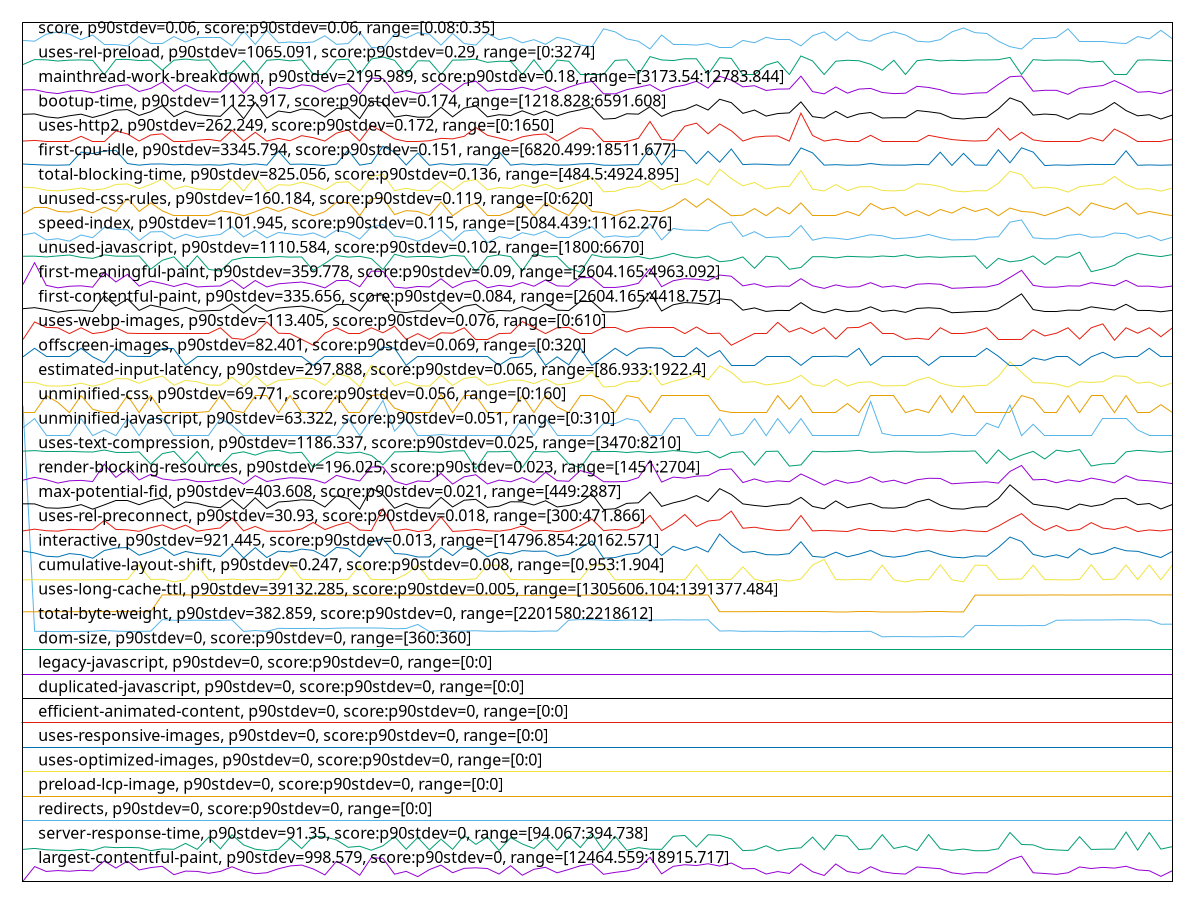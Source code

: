 reset

$largestContentfulPaintP90Stdev998579ScoreP90Stdev0Range1246455918915717 <<EOF
0 0.01472058450481728
1 0.6115857867748846
2 0.41173744641467014
3 0.4486919019575826
4 0.4207556434187971
5 0.4595528213666742
6 0.4361607551394733
7 0.83832518496052
8 0.5489713721753162
9 0.8359836942661301
10 0.4741778591654553
11 0.5701599437048839
12 0.6221458114646121
13 0.279314187993827
14 0.4262335293337238
15 0.41422867069634606
16 0.3345883258785656
17 0.41166400716582086
18 0.6028997318595022
19 0.4132536576020218
20 0.319436365434699
21 0.3591148143687599
22 0.5213050782186919
23 0.6372419390454236
24 0.6731004367267399
25 0.5143792653423955
26 0.2690989153718588
27 0.8282498117283676
28 0.5823299216901043
29 0.25687738715796593
30 0.9753235658301511
31 0.9472068021829654
32 0.2995092676547917
33 0.4154780896233006
34 0.19964576812843093
35 0.48816343620455305
36 0.6718324597174612
37 0.3608856836857579
38 0.5397666426514354
39 0.560780736483955
40 0.530880810772933
41 0.3047764320965096
42 0.6459770063320671
43 0.25592656301709527
44 0.4985437488663198
45 0.5810532207959738
46 0.3553248415566901
47 0.49253925753848415
48 0.6450268166555504
49 0.7213727846289224
50 0.2948098695008792
51 0.3735618056085066
52 0.4321123174116388
53 0.548606000016088
54 0.992023698603147
55 0.31415825648289397
56 0.6202279843418719
57 0.6874983362871805
58 0.6549055059383022
59 0.7265593720978214
60 0.6324419782915753
61 0.7568820889920098
62 0.5209523953465203
63 0.5299125388623573
64 0.3059183886236916
65 0.4075648122897557
66 0.32918609983772473
67 0.7259743959644434
68 0.400642647583489
69 0.2472068021829652
70 0.718672266418833
71 0.4085977995643266
72 0.3356886456825894
73 0.6056851889848378
74 0.4002697411600704
75 0.33202929321917374
76 0.3042077141121755
77 0.5949153152103874
78 0.5596311663845377
79 0.5238530077519075
80 0.3551202268028786
81 0.29948563385764615
82 0.36090693824157993
83 0.35645458464507884
84 0.6060840291386822
85 0.8890350655985166
86 1.0379781103000418
87 0.35790132198578695
88 0.32729444436954225
89 0.292297866511646
90 0.35661676959529
91 0.5958003929826887
92 0.5317434443687494
93 0.5784313761656432
94 0.5489382214128771
95 0.6238211938964979
96 0.47499552510025955
97 0.44138033475472227
98 0.2101923897587037
99 0.44452791240947764
EOF

$serverResponseTimeP90Stdev9135ScoreP90Stdev0Range94067394738 <<EOF
0 1.3150958541152846
1 1.3554684816746252
2 1.299601466616338
3 1.2807157578800394
4 1.2649827978583446
5 1.3207446357829467
6 1.266781070314762
7 1.4168098382764145
8 1.3878579082576878
9 1.397516247485094
10 1.3820269905780345
11 1.2664860612812556
12 1.335446346835341
13 1.3192875476870194
14 1.5621877246924396
15 1.3168915612757583
16 1.816010931825428
17 1.338183517607092
18 1.9154238455252077
19 1.497252388473759
20 1.3241487835000165
21 1.2667759397228748
22 1.3229559208862733
23 1.7658850490887703
24 1.349170680133249
25 1.8512042268747733
26 1.8300020559014634
27 1.702588936978008
28 1.4000892393164588
29 1.44323495179076
30 1.282744906971375
31 1.462761984512942
32 1.8394064308304598
33 1.3236203325356486
34 1.8064141597006667
35 1.2950121521733555
36 1.7354401168309068
37 1.3177535007127859
38 1.8871183700842518
39 1.5205811897842587
40 1.825158777160071
41 1.273168657214162
42 1.7960144499455795
43 1.5379533739138722
44 1.3534470284711204
45 1.7916098368105309
46 1.282883432952326
47 1.8549880383914863
48 1.3898408820220398
49 1.9644697386696377
50 1.2701493038886222
51 1.848926244076915
52 1.2787225229319135
53 1.386721482154702
54 1.323204754592796
55 1.3173866633928606
56 1.8512888816409099
57 1.8861307311459912
58 1.4162685608323287
59 1.9146722138137524
60 1.890889355121247
61 1.7438055469027718
62 1.2644697386696375
63 1.2872213483928423
64 1.4635315732960024
65 1.2539751129646395
66 1.3430652757876376
67 1.3803364605512456
68 1.8195459096356181
69 1.301651138075222
70 1.900239858835429
71 1.8505295540416238
72 1.3069613006783376
73 1.3420699409615464
74 1.9173272951153102
75 1.3535829891561277
76 1.4516311654139473
77 1.2679354534893523
78 1.9231992575300598
79 1.339994616543227
80 1.275905827985913
81 1.3293050283465204
82 1.259659808775511
83 1.2611605069024785
84 1.3385683119986223
85 2.007520535194028
86 1.517556705866832
87 1.5008335416109326
88 1.3275580618089735
89 1.2925853822107722
90 1.2699722984685184
91 1.835181388411459
92 1.31324884103594
93 1.323392021196674
94 1.326129191968425
95 2.0252852096030023
96 1.2863465824760971
97 2.0068176441055
98 1.3264908986964632
99 1.4298338457817374
EOF

$redirectsP90Stdev0ScoreP90Stdev0Range00 <<EOF
0 2.5
1 2.5
2 2.5
3 2.5
4 2.5
5 2.5
6 2.5
7 2.5
8 2.5
9 2.5
10 2.5
11 2.5
12 2.5
13 2.5
14 2.5
15 2.5
16 2.5
17 2.5
18 2.5
19 2.5
20 2.5
21 2.5
22 2.5
23 2.5
24 2.5
25 2.5
26 2.5
27 2.5
28 2.5
29 2.5
30 2.5
31 2.5
32 2.5
33 2.5
34 2.5
35 2.5
36 2.5
37 2.5
38 2.5
39 2.5
40 2.5
41 2.5
42 2.5
43 2.5
44 2.5
45 2.5
46 2.5
47 2.5
48 2.5
49 2.5
50 2.5
51 2.5
52 2.5
53 2.5
54 2.5
55 2.5
56 2.5
57 2.5
58 2.5
59 2.5
60 2.5
61 2.5
62 2.5
63 2.5
64 2.5
65 2.5
66 2.5
67 2.5
68 2.5
69 2.5
70 2.5
71 2.5
72 2.5
73 2.5
74 2.5
75 2.5
76 2.5
77 2.5
78 2.5
79 2.5
80 2.5
81 2.5
82 2.5
83 2.5
84 2.5
85 2.5
86 2.5
87 2.5
88 2.5
89 2.5
90 2.5
91 2.5
92 2.5
93 2.5
94 2.5
95 2.5
96 2.5
97 2.5
98 2.5
99 2.5
EOF

$preloadLcpImageP90Stdev0ScoreP90Stdev0Range00 <<EOF
0 3.5
1 3.5
2 3.5
3 3.5
4 3.5
5 3.5
6 3.5
7 3.5
8 3.5
9 3.5
10 3.5
11 3.5
12 3.5
13 3.5
14 3.5
15 3.5
16 3.5
17 3.5
18 3.5
19 3.5
20 3.5
21 3.5
22 3.5
23 3.5
24 3.5
25 3.5
26 3.5
27 3.5
28 3.5
29 3.5
30 3.5
31 3.5
32 3.5
33 3.5
34 3.5
35 3.5
36 3.5
37 3.5
38 3.5
39 3.5
40 3.5
41 3.5
42 3.5
43 3.5
44 3.5
45 3.5
46 3.5
47 3.5
48 3.5
49 3.5
50 3.5
51 3.5
52 3.5
53 3.5
54 3.5
55 3.5
56 3.5
57 3.5
58 3.5
59 3.5
60 3.5
61 3.5
62 3.5
63 3.5
64 3.5
65 3.5
66 3.5
67 3.5
68 3.5
69 3.5
70 3.5
71 3.5
72 3.5
73 3.5
74 3.5
75 3.5
76 3.5
77 3.5
78 3.5
79 3.5
80 3.5
81 3.5
82 3.5
83 3.5
84 3.5
85 3.5
86 3.5
87 3.5
88 3.5
89 3.5
90 3.5
91 3.5
92 3.5
93 3.5
94 3.5
95 3.5
96 3.5
97 3.5
98 3.5
99 3.5
EOF

$usesOptimizedImagesP90Stdev0ScoreP90Stdev0Range00 <<EOF
0 4.5
1 4.5
2 4.5
3 4.5
4 4.5
5 4.5
6 4.5
7 4.5
8 4.5
9 4.5
10 4.5
11 4.5
12 4.5
13 4.5
14 4.5
15 4.5
16 4.5
17 4.5
18 4.5
19 4.5
20 4.5
21 4.5
22 4.5
23 4.5
24 4.5
25 4.5
26 4.5
27 4.5
28 4.5
29 4.5
30 4.5
31 4.5
32 4.5
33 4.5
34 4.5
35 4.5
36 4.5
37 4.5
38 4.5
39 4.5
40 4.5
41 4.5
42 4.5
43 4.5
44 4.5
45 4.5
46 4.5
47 4.5
48 4.5
49 4.5
50 4.5
51 4.5
52 4.5
53 4.5
54 4.5
55 4.5
56 4.5
57 4.5
58 4.5
59 4.5
60 4.5
61 4.5
62 4.5
63 4.5
64 4.5
65 4.5
66 4.5
67 4.5
68 4.5
69 4.5
70 4.5
71 4.5
72 4.5
73 4.5
74 4.5
75 4.5
76 4.5
77 4.5
78 4.5
79 4.5
80 4.5
81 4.5
82 4.5
83 4.5
84 4.5
85 4.5
86 4.5
87 4.5
88 4.5
89 4.5
90 4.5
91 4.5
92 4.5
93 4.5
94 4.5
95 4.5
96 4.5
97 4.5
98 4.5
99 4.5
EOF

$usesResponsiveImagesP90Stdev0ScoreP90Stdev0Range00 <<EOF
0 5.5
1 5.5
2 5.5
3 5.5
4 5.5
5 5.5
6 5.5
7 5.5
8 5.5
9 5.5
10 5.5
11 5.5
12 5.5
13 5.5
14 5.5
15 5.5
16 5.5
17 5.5
18 5.5
19 5.5
20 5.5
21 5.5
22 5.5
23 5.5
24 5.5
25 5.5
26 5.5
27 5.5
28 5.5
29 5.5
30 5.5
31 5.5
32 5.5
33 5.5
34 5.5
35 5.5
36 5.5
37 5.5
38 5.5
39 5.5
40 5.5
41 5.5
42 5.5
43 5.5
44 5.5
45 5.5
46 5.5
47 5.5
48 5.5
49 5.5
50 5.5
51 5.5
52 5.5
53 5.5
54 5.5
55 5.5
56 5.5
57 5.5
58 5.5
59 5.5
60 5.5
61 5.5
62 5.5
63 5.5
64 5.5
65 5.5
66 5.5
67 5.5
68 5.5
69 5.5
70 5.5
71 5.5
72 5.5
73 5.5
74 5.5
75 5.5
76 5.5
77 5.5
78 5.5
79 5.5
80 5.5
81 5.5
82 5.5
83 5.5
84 5.5
85 5.5
86 5.5
87 5.5
88 5.5
89 5.5
90 5.5
91 5.5
92 5.5
93 5.5
94 5.5
95 5.5
96 5.5
97 5.5
98 5.5
99 5.5
EOF

$efficientAnimatedContentP90Stdev0ScoreP90Stdev0Range00 <<EOF
0 6.5
1 6.5
2 6.5
3 6.5
4 6.5
5 6.5
6 6.5
7 6.5
8 6.5
9 6.5
10 6.5
11 6.5
12 6.5
13 6.5
14 6.5
15 6.5
16 6.5
17 6.5
18 6.5
19 6.5
20 6.5
21 6.5
22 6.5
23 6.5
24 6.5
25 6.5
26 6.5
27 6.5
28 6.5
29 6.5
30 6.5
31 6.5
32 6.5
33 6.5
34 6.5
35 6.5
36 6.5
37 6.5
38 6.5
39 6.5
40 6.5
41 6.5
42 6.5
43 6.5
44 6.5
45 6.5
46 6.5
47 6.5
48 6.5
49 6.5
50 6.5
51 6.5
52 6.5
53 6.5
54 6.5
55 6.5
56 6.5
57 6.5
58 6.5
59 6.5
60 6.5
61 6.5
62 6.5
63 6.5
64 6.5
65 6.5
66 6.5
67 6.5
68 6.5
69 6.5
70 6.5
71 6.5
72 6.5
73 6.5
74 6.5
75 6.5
76 6.5
77 6.5
78 6.5
79 6.5
80 6.5
81 6.5
82 6.5
83 6.5
84 6.5
85 6.5
86 6.5
87 6.5
88 6.5
89 6.5
90 6.5
91 6.5
92 6.5
93 6.5
94 6.5
95 6.5
96 6.5
97 6.5
98 6.5
99 6.5
EOF

$duplicatedJavascriptP90Stdev0ScoreP90Stdev0Range00 <<EOF
0 7.5
1 7.5
2 7.5
3 7.5
4 7.5
5 7.5
6 7.5
7 7.5
8 7.5
9 7.5
10 7.5
11 7.5
12 7.5
13 7.5
14 7.5
15 7.5
16 7.5
17 7.5
18 7.5
19 7.5
20 7.5
21 7.5
22 7.5
23 7.5
24 7.5
25 7.5
26 7.5
27 7.5
28 7.5
29 7.5
30 7.5
31 7.5
32 7.5
33 7.5
34 7.5
35 7.5
36 7.5
37 7.5
38 7.5
39 7.5
40 7.5
41 7.5
42 7.5
43 7.5
44 7.5
45 7.5
46 7.5
47 7.5
48 7.5
49 7.5
50 7.5
51 7.5
52 7.5
53 7.5
54 7.5
55 7.5
56 7.5
57 7.5
58 7.5
59 7.5
60 7.5
61 7.5
62 7.5
63 7.5
64 7.5
65 7.5
66 7.5
67 7.5
68 7.5
69 7.5
70 7.5
71 7.5
72 7.5
73 7.5
74 7.5
75 7.5
76 7.5
77 7.5
78 7.5
79 7.5
80 7.5
81 7.5
82 7.5
83 7.5
84 7.5
85 7.5
86 7.5
87 7.5
88 7.5
89 7.5
90 7.5
91 7.5
92 7.5
93 7.5
94 7.5
95 7.5
96 7.5
97 7.5
98 7.5
99 7.5
EOF

$legacyJavascriptP90Stdev0ScoreP90Stdev0Range00 <<EOF
0 8.5
1 8.5
2 8.5
3 8.5
4 8.5
5 8.5
6 8.5
7 8.5
8 8.5
9 8.5
10 8.5
11 8.5
12 8.5
13 8.5
14 8.5
15 8.5
16 8.5
17 8.5
18 8.5
19 8.5
20 8.5
21 8.5
22 8.5
23 8.5
24 8.5
25 8.5
26 8.5
27 8.5
28 8.5
29 8.5
30 8.5
31 8.5
32 8.5
33 8.5
34 8.5
35 8.5
36 8.5
37 8.5
38 8.5
39 8.5
40 8.5
41 8.5
42 8.5
43 8.5
44 8.5
45 8.5
46 8.5
47 8.5
48 8.5
49 8.5
50 8.5
51 8.5
52 8.5
53 8.5
54 8.5
55 8.5
56 8.5
57 8.5
58 8.5
59 8.5
60 8.5
61 8.5
62 8.5
63 8.5
64 8.5
65 8.5
66 8.5
67 8.5
68 8.5
69 8.5
70 8.5
71 8.5
72 8.5
73 8.5
74 8.5
75 8.5
76 8.5
77 8.5
78 8.5
79 8.5
80 8.5
81 8.5
82 8.5
83 8.5
84 8.5
85 8.5
86 8.5
87 8.5
88 8.5
89 8.5
90 8.5
91 8.5
92 8.5
93 8.5
94 8.5
95 8.5
96 8.5
97 8.5
98 8.5
99 8.5
EOF

$domSizeP90Stdev0ScoreP90Stdev0Range360360 <<EOF
0 9.5
1 9.5
2 9.5
3 9.5
4 9.5
5 9.5
6 9.5
7 9.5
8 9.5
9 9.5
10 9.5
11 9.5
12 9.5
13 9.5
14 9.5
15 9.5
16 9.5
17 9.5
18 9.5
19 9.5
20 9.5
21 9.5
22 9.5
23 9.5
24 9.5
25 9.5
26 9.5
27 9.5
28 9.5
29 9.5
30 9.5
31 9.5
32 9.5
33 9.5
34 9.5
35 9.5
36 9.5
37 9.5
38 9.5
39 9.5
40 9.5
41 9.5
42 9.5
43 9.5
44 9.5
45 9.5
46 9.5
47 9.5
48 9.5
49 9.5
50 9.5
51 9.5
52 9.5
53 9.5
54 9.5
55 9.5
56 9.5
57 9.5
58 9.5
59 9.5
60 9.5
61 9.5
62 9.5
63 9.5
64 9.5
65 9.5
66 9.5
67 9.5
68 9.5
69 9.5
70 9.5
71 9.5
72 9.5
73 9.5
74 9.5
75 9.5
76 9.5
77 9.5
78 9.5
79 9.5
80 9.5
81 9.5
82 9.5
83 9.5
84 9.5
85 9.5
86 9.5
87 9.5
88 9.5
89 9.5
90 9.5
91 9.5
92 9.5
93 9.5
94 9.5
95 9.5
96 9.5
97 9.5
98 9.5
99 9.5
EOF

$totalByteWeightP90Stdev382859ScoreP90Stdev0Range22015802218612 <<EOF
0 19.49052978554414
1 10.252086576648026
2 10.24485861795074
3 10.237630659253227
4 10.240410643367795
5 10.245414614773608
6 10.250418586179421
7 10.28433439237483
8 10.257646544876934
9 10.244302621127872
10 10.248194598887949
11 10.253198570293762
12 10.73246783161244
13 10.703555996822843
14 10.70133200953137
15 10.70744797458292
16 10.700220015885634
17 10.701888006354238
18 10.714675933280432
19 10.24485861795074
20 10.280442414614754
21 10.250418586179421
22 10.372181890389129
23 10.364953931691844
24 10.365509928514712
25 10.372181890389129
26 10.356613979348595
27 10.378853852263774
28 10.387749801429663
29 10.385525814138191
30 10.387749801429663
31 10.37996584590951
32 10.352722001588518
33 10.367177918983316
34 10.531752978554323
35 10.2420786338364
36 10.279330420969018
37 10.246526608419344
38 10.266542494042824
39 10.271546465448637
40 10.254310563939498
41 10.250418586179421
42 10.257646544876934
43 10.258202541699802
44 10.246526608419344
45 10.260982525814143
46 10.259314535345538
47 10.706335980937183
48 10.729687847497871
49 10.72412787926919
50 10.70744797458292
51 10.69354805401099
52 10.713007942811828
53 10.70744797458292
54 10.713563939634696
55 10.711895949165864
56 10.720791898331981
57 10.7152319301033
58 10.716343923749037
59 10.72134789515485
60 10.263206513105615
61 10.269878474980032
62 10.24763860206508
63 10.25597855440833
64 10.248194598887949
65 10.2420786338364
66 10.25375456711663
67 10.250418586179421
68 10.24485861795074
69 10.235406671961755
70 10.246526608419344
71 10.240966640190663
72 10.242634630659268
73 10.25097458300229
74 10.02523987291488
75 10.03357982525813
76 10.033023828435262
77 10.02746386020658
78 10.025795869737749
79 10.031911834789526
80 10.038583796663943
81 10.020791898331936
82 10.488941223193024
83 10.491165210484496
84 10.483381254964115
85 10.485049245432947
86 10.479489277204038
87 10.491165210484496
88 10.483381254964115
89 10.701888006354238
90 10.711339952342996
91 10.709115965051524
92 10.715787926926168
93 10.7152319301033
94 10.719679904686245
95 10.727463860206399
96 10.710783955520128
97 10.71022795869726
98 10.539536934074704
99 10.543984908657649
EOF

$usesLongCacheTtlP90Stdev39132285ScoreP90Stdev0005Range13056061041391377484 <<EOF
0 11.049965181025703
1 11.050268272492481
2 11.051730068650507
3 11.051947106120053
4 11.05220996361121
5 11.052793004783972
6 11.054195871886389
7 11.055106638059598
8 11.056745101699425
9 11.05529957282916
10 11.055646387037848
11 11.05605979410847
12 11.741902802277613
13 11.742599216238224
14 11.743351312025773
15 11.726419627132154
16 11.726636095058469
17 11.726801267708531
18 11.72702884309494
19 11.72141814260815
20 11.721905439778212
21 11.721954423422304
22 11.724501697949789
23 11.724506396349467
24 11.724716954404355
25 11.72502083323179
26 11.726004381869346
27 11.726617239490635
28 11.727406251072496
29 11.728523830162256
30 11.728736765903683
31 11.728606647692374
32 11.730421195868976
33 11.731883206073437
34 11.734779661297148
35 11.73127856389022
36 11.732100642948526
37 11.733158933125065
38 11.733707897697084
39 11.73437301505497
40 11.734655073319024
41 11.735912300436118
42 11.72148688187868
43 11.721758937489888
44 11.721965864127847
45 11.722528725610696
46 11.722822740195422
47 11.729374701531935
48 11.72973099415132
49 11.730300992661277
50 11.730527035655175
51 11.73186102734446
52 11.732306645559762
53 11.732411721133126
54 11.73270497434557
55 11.734105699490355
56 11.7346791093456
57 11.735353200015544
58 11.736676386677843
59 11.736936385614785
60 11.052249425177441
61 11.053767916516408
62 11.0540280619718
63 11.056187268975137
64 11.056846314874102
65 11.056925386848754
66 11.05751899856717
67 11.058215639367454
68 11.041902802277614
69 11.041988148803998
70 11.042136268967479
71 11.042360058073385
72 11.041657110073844
73 11.041722361690438
74 11.041518984404746
75 11.041966919165066
76 11.043410174942878
77 11.043742032469181
78 11.044312936911847
79 11.044447628409408
80 11.045331764143153
81 11.045519138487483
82 11.731894655807267
83 11.733481749151034
84 11.733655515475547
85 11.733838605662084
86 11.734138120440335
87 11.735147994639563
88 11.736621828781665
89 11.73926141060198
90 11.73663524844946
91 11.737400197272907
92 11.737562125290719
93 11.737832159208354
94 11.74064975313253
95 11.741130403455553
96 11.741741850881024
97 11.74255846585004
98 11.740914974321472
99 11.741351958144586
EOF

$cumulativeLayoutShiftP90Stdev0247ScoreP90Stdev0008Range09531904 <<EOF
0 12.356881767368442
1 12.365144729149597
2 12.359498538596933
3 12.355431172336049
4 12.359498538596933
5 12.359590527550207
6 12.359498538596933
7 12.366645372658972
8 12.366797704793132
9 12.372217976962956
10 12.963348200651867
11 12.365371679459797
12 12.387095224579063
13 12.275720346321702
14 12.362482282850557
15 12.95964505560982
16 12.356728452446319
17 12.358202634389809
18 12.385872439796337
19 12.355431172336049
20 12.377852890023751
21 12.359498538596933
22 12.382266983877745
23 12.979693930041282
24 12.383068938855004
25 12.363995579754947
26 12.359058028462519
27 12.366921339518793
28 12.382775650357347
29 12.955577689348935
30 12.377396286736454
31 12.367315240934094
32 12.364599576666894
33 12.594171273513613
34 12.954209648505376
35 12.3602924347129
36 12.388597710815867
37 12.361920103566407
38 12.373168529480118
39 12.399097792835665
40 12.959737044563093
41 12.95566967830221
42 12.379455424075122
43 12.365192984038547
44 12.359590527550207
45 12.369708329622359
46 12.367395436431819
47 12.380781008478706
48 12.375895176402796
49 12.970671936547124
50 12.958277014766262
51 12.359590527550207
52 12.365974521595888
53 12.376332517046032
54 12.381000366751898
55 12.361828114613132
56 12.367175095370666
57 12.363850323694114
58 12.976209160484466
59 12.362416239499488
60 12.369856927162262
61 12.381064051411858
62 12.88804006815115
63 12.382277794545331
64 12.276456257947892
65 12.368967872601843
66 12.30649890661066
67 12.391583813760601
68 12.965270533906178
69 13.193126090098538
70 12.370523060843128
71 12.359498538596933
72 12.382661450396125
73 12.356881767368442
74 12.960760716504653
75 12.358157819258727
76 12.27414238196939
77 12.36932484575946
78 12.36331961819446
79 12.97528553635747
80 12.361001024833739
81 12.27647195798559
82 12.959724268319583
83 12.954266257092007
84 12.37390306520316
85 12.386352236879544
86 12.394927626953923
87 12.961370634714074
88 12.364347024730275
89 12.364640485215826
90 12.35411974007912
91 12.37866526255341
92 12.981080840413718
93 12.36760673584372
94 12.389224139863055
95 12.96931470637115
96 12.367577055647258
97 12.966657444278614
98 12.359247534551354
99 12.976471957985591
EOF

$interactiveP90Stdev921445ScoreP90Stdev0013Range1479685420162571 <<EOF
0 13.539761102199304
1 13.460652566422237
2 13.32447097631898
3 13.298191964688376
4 13.434710874073323
5 13.38607681049122
6 13.242893233818664
7 13.560414767091489
8 13.662327158632769
9 13.682841514081954
10 13.36791814351976
11 13.514711655864868
12 13.69045777487071
13 13.35588539437752
14 13.520997497606754
15 13.430842749101302
16 13.397998444868707
17 13.316662344627183
18 13.755776154856001
19 13.257337875911984
20 13.677707124511265
21 13.27364050108084
22 13.534274880020748
23 13.500519286810661
24 13.617296837138163
25 13.563826877808491
26 13.320799474562127
27 13.689179585309766
28 13.635581501966827
29 13.29602772269801
30 13.899945158643597
31 14.036908989295398
32 13.440675481366355
33 13.405126891503048
34 13.294400104009968
35 13.294735019810886
36 13.679838919511258
37 13.350808041254295
38 13.741251643247915
39 13.643819339858917
40 13.30416868182682
41 13.482393344154278
42 13.418034137878712
43 13.556170589820784
44 13.527477189316766
45 13.534603047587202
46 13.325739921723121
47 13.40333149136906
48 13.660334857958908
49 13.957337875911985
50 13.246902517065044
51 13.272384589937788
52 13.396354094256855
53 13.456331108000672
54 13.817817111488889
55 13.357663600379855
56 13.732563892244297
57 13.560861074981863
58 13.717123562021886
59 13.498548340139013
60 14.234923912269783
61 13.790156375741166
62 13.482210124966473
63 13.521384920218305
64 13.391654180055836
65 13.380013752928251
66 13.432874984532544
67 13.918099111095088
68 13.32052547775453
69 13.280410551755987
70 13.49133004030056
71 13.300777555345757
72 13.410310922195762
73 13.560498611593678
74 13.342993400860578
75 13.287333223459926
76 13.350277149329184
77 13.488791225076596
78 13.556269224973855
79 13.395525355599602
80 13.290886492451287
81 13.260625190512165
82 13.33830689068692
83 13.328556986066811
84 13.681217777939771
85 14.110538790660918
86 13.931901006966001
87 13.39955284983488
88 13.288920630065881
89 13.38365234548689
90 13.256019751593659
91 13.636070795186331
92 13.39867779795205
93 13.479621206412645
94 13.684104358342609
95 13.549919598550039
96 13.526038521193747
97 13.395806747732639
98 13.273107298116528
99 13.526681452299293
EOF

$usesRelPreconnectP90Stdev3093ScoreP90Stdev0018Range300471866 <<EOF
0 14.363980180424184
1 14.434614939472594
2 14.370974589282307
3 14.353367973880825
4 14.425822594795141
5 14.413094524757083
6 14.414278531272252
7 14.788556146344842
8 14.423564211997691
9 14.406461895667485
10 14.34679015990767
11 14.492806667088448
12 14.609716347438013
13 14.420242415941248
14 14.600348443954267
15 14.351756409457401
16 14.423673842230576
17 14.485099661716568
18 14.897133928995075
19 14.36416655182009
20 14.547720450741014
21 14.350495661779213
22 14.347195791769346
23 14.354760277838476
24 14.444130843696241
25 14.710422679367035
26 14.41545157476413
27 14.592701735294115
28 14.724559497794433
29 14.399653858205268
30 14.374932240689489
31 15.276904018735252
32 14.374504682781234
33 14.437147397852259
34 14.33579424754921
35 14.397899774479093
36 14.935285250039382
37 14.342087022916862
38 14.367641830202574
39 14.425164813397826
40 14.369713841604119
41 14.3538722729521
42 14.418630851517824
43 14.566741296146725
44 14.356360879238611
45 14.383636881180632
46 14.337098847320553
47 14.366753825316199
48 14.577496021992836
49 14.848589661873183
50 14.373846901383917
51 14.419244780821984
52 14.392648486323857
53 14.540704115836315
54 15.00008768069826
55 14.374164829059287
56 14.656786087701498
57 15.036967291041089
58 14.544376728637994
59 14.767649660933495
60 14.8165666708472
61 15.173248633541597
62 14.470694249115356
63 14.514875232968388
64 14.430657288065412
65 14.377585292325328
66 14.406768860319564
67 14.993202902073023
68 14.361206535532169
69 14.386498230258955
70 14.360044455063578
71 14.338425373138472
72 14.461211233970722
73 14.391804333530635
74 14.391881074693655
75 14.335520171966994
76 14.43207151806964
77 14.35691999342633
78 14.430854622484606
79 14.36674286229291
80 14.33696729104109
81 14.405354630315337
82 14.354519091326127
83 14.334818538476524
84 14.560985708920214
85 14.832770019267741
86 15.068672354391701
87 14.653294365010172
88 14.384557775136875
89 14.587428521092303
90 14.366896344608495
91 14.420406861290576
92 14.701674186782737
93 14.47876303425576
94 14.422972208740106
95 14.53902677327316
96 14.337592183368539
97 14.402920839145269
98 14.362653654606264
99 14.42467147734984
EOF

$maxPotentialFidP90Stdev403608ScoreP90Stdev0021Range4492887 <<EOF
0 15.47184509569378
1 15.470589114832535
2 15.308567583732057
3 15.291821172248804
4 15.333268540669856
5 15.440026913875597
6 15.254141746411484
7 15.428723086124402
8 15.60916566985646
9 15.607491028708134
10 15.436677631578947
11 15.604560406698564
12 15.71257476076555
13 15.31233552631579
14 15.548459928229665
15 15.491940789473684
16 15.362993421052632
17 15.31275418660287
18 15.657311602870813
19 15.257491028708134
20 15.720947966507177
21 15.28177332535885
22 15.54678528708134
23 15.581534090909091
24 15.63721590909091
25 15.611258971291866
26 15.341223086124401
27 15.795050837320574
28 15.692479066985646
29 15.25037380382775
30 16.120349880382776
31 15.836079545454545
32 15.291402511961723
33 15.495708732057416
34 15.321546052631579
35 15.296007775119616
36 15.736438397129188
37 15.344572368421053
38 15.620469497607655
39 15.65605562200957
40 15.326569976076556
41 15.375553229665071
42 15.557251794258374
43 15.551390550239235
44 15.423280502392343
45 15.599536483253587
46 15.344153708133971
47 15.405696770334927
48 15.532550837320574
49 15.876689593301434
50 15.239907296650717
51 15.270888157894737
52 15.491940789473684
53 15.514129784688995
54 15.954141746411484
55 15.368017344497607
56 15.513711124401912
57 15.625493421052632
58 15.810541267942584
59 15.564787679425837
60 16.09439294258373
61 15.85324461722488
62 15.469333133971292
63 15.40653409090909
64 15.35964413875598
65 15.42788576555024
66 15.469751794258372
67 15.736857057416266
68 15.367598684210526
69 15.268376196172248
70 15.591581937799042
71 15.31233552631579
72 15.408208732057416
73 15.49110346889952
74 15.308148923444977
75 15.295589114832536
76 15.34373504784689
77 15.55055322966507
78 15.663591507177033
79 15.423280502392345
80 15.275493421052632
81 15.255816387559808
82 15.336617822966508
83 15.359225478468899
84 15.69038576555024
85 16.25097188995215
86 15.85240729665072
87 15.460122607655503
88 15.383926435406698
89 15.340804425837321
90 15.230278110047847
91 15.461797248803828
92 15.367180023923444
93 15.449237440191387
94 15.677825956937799
95 15.696247009569378
96 15.44086423444976
97 15.4848235645933
98 15.261258971291866
99 15.446725478468899
EOF

$renderBlockingResourcesP90Stdev196025ScoreP90Stdev0023Range14512704 <<EOF
0 16.441698961937718
1 16.557961937716264
2 16.460268742791236
3 16.323013840830452
4 16.415055363321798
5 16.433625144175316
6 16.385182237600922
7 17.096485582468283
8 16.555539792387545
9 16.909173010380623
10 16.448965397923875
11 16.68068396770473
12 16.49256401384083
13 16.432010380622838
14 16.487719723183393
15 16.381145328719725
16 16.385989619377163
17 16.448158016147637
18 16.550695501730104
19 16.277800461361014
20 16.629011534025377
21 16.385182237600922
22 16.478838523644754
23 16.540199538638987
24 16.520822376009228
25 16.468342560553634
26 16.32059169550173
27 16.638700115340253
28 16.50871164936563
29 16.40940369088812
30 16.978607843137254
31 16.981837370242214
32 16.399715109573243
33 16.253579008073817
34 16.408596309111882
35 16.381952710495963
36 16.718630911188004
37 16.281837370242215
38 16.5789538638985
39 16.662921568627453
40 16.285874279123416
41 16.443313725490196
42 16.374686274509806
43 16.546658592848907
44 16.34400576701269
45 16.76384429065744
46 16.42070703575548
47 16.395678200692043
48 16.83489388696655
49 16.701675893886968
50 16.380337946943484
51 16.374686274509806
52 16.392448673587083
53 16.544236447520184
54 17.250695501730103
55 16.362575547866207
56 16.566843137254903
57 16.526474048442907
58 16.606404844290658
59 16.629011534025377
60 16.868803921568627
61 16.901099192618226
62 16.342391003460207
63 16.490949250288352
64 16.354501730103806
65 16.41424798154556
66 16.377915801614765
67 16.696831603229526
68 16.473186851211075
69 16.2390461361015
70 16.449772779700115
71 16.32059169550173
72 16.383567474048444
73 16.57814648212226
74 16.358538638985006
75 16.440084198385236
76 16.295562860438295
77 16.459461361014995
78 16.520014994232987
79 16.51274855824683
80 16.292333333333335
81 16.32624336793541
82 16.352886966551328
83 16.374686274509806
84 16.32139907727797
85 16.799369088811996
86 17.043198385236447
87 16.453809688581316
88 16.473994232987312
89 16.335931949250288
90 16.451387543252597
91 16.385182237600922
92 16.525666666666666
93 16.440891580161477
94 16.332702422145328
95 16.627396770472895
96 16.447350634371396
97 16.41586274509804
98 16.368227220299886
99 16.29879238754325
EOF

$usesTextCompressionP90Stdev1186337ScoreP90Stdev0025Range34708210 <<EOF
0 17.63018660287081
1 17.651956937799042
2 17.62683732057416
3 17.62683732057416
4 17.625162679425834
5 17.603392344497607
6 17.59501913875598
7 17.677076555023923
8 17.579947368421053
9 17.574923444976076
10 17.59836842105263
11 17.09765071770335
12 17.52970813397129
13 17.621813397129184
14 17.119421052631576
15 17.618464114832534
16 17.03903827751196
17 17.023966507177033
18 17.521334928229663
19 17.603392344497607
20 17.46774641148325
21 17.631861244019138
22 17.665354066985646
23 17.553153110047845
24 17.584971291866026
25 16.97037799043062
26 17.333775119617222
27 17.59501913875598
28 17.543105263157894
29 17.589995215311003
30 17.45434928229665
31 17.07085645933014
32 17.60171770334928
33 17.608416267942584
34 17.628511961722488
35 17.600043062200957
36 17.581622009569376
37 17.635210526315788
38 17.646933014354065
39 16.900043062200957
40 17.605066985645934
41 17.606741626794257
42 17.625162679425834
43 16.96367942583732
44 17.62013875598086
45 17.593344497607653
46 17.628511961722488
47 17.117746411483253
48 16.946933014354066
49 17.610090909090907
50 17.628511961722488
51 17.628511961722488
52 17.574923444976076
53 17.615114832535884
54 17.574923444976076
55 17.60171770334928
56 17.65363157894737
57 17.61678947368421
58 17.56152631578947
59 17.63018660287081
60 17.352196172248803
61 17.571574162679426
62 17.608416267942584
63 17.059133971291864
64 17.618464114832534
65 17.63018660287081
66 17.018942583732056
67 17.06750717703349
68 17.62683732057416
69 17.603392344497607
70 17.61678947368421
71 17.628511961722488
72 17.66367942583732
73 17.584971291866026
74 17.593344497607653
75 17.62683732057416
76 17.62348803827751
77 17.589995215311003
78 17.593344497607653
79 17.60171770334928
80 17.62683732057416
81 17.62348803827751
82 17.638559808612438
83 17.124444976076553
84 17.682100478468897
85 17.261765550239232
86 17.466071770334928
87 17.621813397129184
88 17.308655502392345
89 17.67037799043062
90 17.60171770334928
91 17.693822966507177
92 17.022291866028706
93 17.106023923444976
94 17.127794258373203
95 17.60171770334928
96 17.662004784688992
97 17.63018660287081
98 17.58832057416268
99 17.631861244019138
EOF

$unminifiedJavascriptP90Stdev63322ScoreP90Stdev0051Range0310 <<EOF
0 18.591
1 18.964333333333332
2 18.264333333333333
3 18.264333333333333
4 18.264333333333333
5 18.964333333333332
6 18.264333333333333
7 18.497666666666667
8 18.264333333333333
9 18.964333333333332
10 18.264333333333333
11 18.964333333333332
12 18.964333333333332
13 18.264333333333333
14 18.264333333333333
15 18.264333333333333
16 18.264333333333333
17 18.964333333333332
18 18.684333333333335
19 18.264333333333333
20 18.264333333333333
21 18.264333333333333
22 18.264333333333333
23 18.264333333333333
24 18.264333333333333
25 18.264333333333333
26 18.264333333333333
27 18.264333333333333
28 18.964333333333332
29 18.264333333333333
30 18.964333333333332
31 19.711
32 18.451
33 18.964333333333332
34 18.264333333333333
35 18.264333333333333
36 18.311
37 18.264333333333333
38 18.264333333333333
39 18.264333333333333
40 18.264333333333333
41 18.264333333333333
42 18.264333333333333
43 18.964333333333332
44 18.264333333333333
45 18.964333333333332
46 18.264333333333333
47 18.264333333333333
48 18.264333333333333
49 18.264333333333333
50 18.777666666666665
51 18.777666666666665
52 18.964333333333332
53 18.871
54 18.264333333333333
55 18.264333333333333
56 18.964333333333332
57 18.964333333333332
58 18.264333333333333
59 18.264333333333333
60 18.964333333333332
61 18.264333333333333
62 18.357666666666667
63 18.964333333333332
64 18.264333333333333
65 18.964333333333332
66 18.357666666666667
67 18.964333333333332
68 18.264333333333333
69 18.264333333333333
70 18.264333333333333
71 18.264333333333333
72 18.264333333333333
73 19.66433333333333
74 18.357666666666667
75 18.264333333333333
76 18.264333333333333
77 18.264333333333333
78 18.264333333333333
79 18.264333333333333
80 18.357666666666667
81 18.264333333333333
82 18.264333333333333
83 18.777666666666665
84 18.591
85 19.524333333333335
86 18.264333333333333
87 18.730999999999998
88 18.264333333333333
89 18.264333333333333
90 18.264333333333333
91 18.264333333333333
92 18.264333333333333
93 18.964333333333332
94 18.964333333333332
95 18.964333333333332
96 18.497666666666667
97 18.264333333333333
98 18.264333333333333
99 18.264333333333333
EOF

$unminifiedCssP90Stdev69771ScoreP90Stdev0056Range0160 <<EOF
0 19.208333333333332
1 19.208333333333332
2 19.90833333333333
3 19.628333333333334
4 19.208333333333332
5 19.90833333333333
6 19.348333333333333
7 19.208333333333332
8 19.208333333333332
9 19.90833333333333
10 19.208333333333332
11 19.90833333333333
12 19.208333333333332
13 19.208333333333332
14 19.208333333333332
15 19.208333333333332
16 19.255
17 19.90833333333333
18 19.301666666666666
19 19.208333333333332
20 19.90833333333333
21 19.90833333333333
22 19.208333333333332
23 19.90833333333333
24 19.208333333333332
25 19.208333333333332
26 19.208333333333332
27 19.90833333333333
28 19.208333333333332
29 19.208333333333332
30 19.90833333333333
31 19.955
32 19.395
33 19.208333333333332
34 19.208333333333332
35 19.208333333333332
36 19.955
37 19.208333333333332
38 19.90833333333333
39 19.90833333333333
40 19.208333333333332
41 19.208333333333332
42 19.208333333333332
43 19.90833333333333
44 19.208333333333332
45 19.90833333333333
46 19.441666666666666
47 19.208333333333332
48 19.90833333333333
49 19.90833333333333
50 19.721666666666664
51 19.208333333333332
52 19.90833333333333
53 19.814999999999998
54 19.208333333333332
55 19.90833333333333
56 19.90833333333333
57 19.90833333333333
58 19.90833333333333
59 19.90833333333333
60 19.301666666666666
61 19.208333333333332
62 19.208333333333332
63 19.208333333333332
64 19.208333333333332
65 19.90833333333333
66 19.348333333333333
67 19.90833333333333
68 19.208333333333332
69 19.208333333333332
70 19.208333333333332
71 19.581666666666667
72 19.208333333333332
73 19.90833333333333
74 19.90833333333333
75 19.90833333333333
76 19.208333333333332
77 19.348333333333333
78 19.208333333333332
79 19.90833333333333
80 19.208333333333332
81 19.90833333333333
82 19.208333333333332
83 19.208333333333332
84 19.208333333333332
85 19.208333333333332
86 19.90833333333333
87 19.76833333333333
88 19.208333333333332
89 19.208333333333332
90 19.90833333333333
91 19.208333333333332
92 19.90833333333333
93 19.90833333333333
94 19.208333333333332
95 19.90833333333333
96 19.208333333333332
97 19.208333333333332
98 19.535
99 19.208333333333332
EOF

$estimatedInputLatencyP90Stdev297888ScoreP90Stdev0065Range8693319224 <<EOF
0 20.449882143627345
1 20.44852350657753
2 20.305640176838473
3 20.294997519948243
4 20.31854722881173
5 20.415463338365324
6 20.290242290273884
7 20.403235604916972
8 20.598426461073974
9 20.59661494500755
10 20.411840306232477
11 20.59344479189131
12 20.710287578175546
13 20.331001401768386
14 20.532759003666165
15 20.471620336424415
16 20.33960610308389
17 20.32986920422687
18 20.662508841923657
19 20.275750161742508
20 20.719345158507657
21 20.29635615699806
22 20.530947487599743
23 20.568536445978005
24 20.628769355186545
25 20.600690856156998
26 20.323981777011
27 20.799504744446843
28 20.68854938537848
29 20.271598770756956
30 21.151391740349364
31 20.843886888074188
32 20.30609305585508
33 20.475696247573865
34 20.310621846021135
35 20.295903277981456
36 20.736101682122065
37 20.323528897994393
38 20.610654194522322
39 20.673377938322194
40 20.32896344619366
41 20.419539249514774
42 20.542269463014883
43 20.535929156782405
44 20.3973481777011
45 20.588010243692043
46 20.34254981669183
47 20.404820681475094
48 20.515549601035154
49 20.887816152684923
50 20.259974875997415
51 20.290242290273884
52 20.47162033642441
53 20.49562292430451
54 20.971598770756955
55 20.337568147509167
56 20.495170045287903
57 20.616088742721587
58 20.816261268061247
59 20.55042128531378
60 21.12331324131982
61 20.862454927755014
62 20.44716486952771
63 20.478187082165196
64 20.344134893249947
65 20.402329846883763
66 20.494717166271297
67 20.736554561138668
68 20.356136187189996
69 20.285487060599525
70 20.579405542376538
71 20.301639745525126
72 20.447617748544317
73 20.470714578391203
74 20.307225253396595
75 20.308810329954714
76 20.317867910286825
77 20.535023398749193
78 20.657300733232695
79 20.419086370498167
80 20.298394112572787
81 20.264956545180073
82 20.308131011429804
83 20.32805768816045
84 20.68628499029545
85 21.2926899935303
86 20.861549169721805
87 20.43720153116239
88 20.425653116238948
89 20.3810445331033
90 20.253634569764934
91 20.474790489540652
92 20.44535335346129
93 20.474337610524046
94 20.716175005391417
95 20.69262529652793
96 20.416369096398537
97 20.46392139314212
98 20.277788117317233
99 20.422709402631014
EOF

$offscreenImagesP90Stdev82401ScoreP90Stdev0069Range0320 <<EOF
0 21.494866666666667
1 21.844866666666665
2 21.494866666666667
3 21.494866666666667
4 21.494866666666667
5 21.844866666666665
6 21.494866666666667
7 21.261533333333333
8 21.844866666666665
9 21.5182
10 21.494866666666667
11 21.494866666666667
12 21.844866666666665
13 21.844866666666665
14 21.144866666666665
15 21.494866666666667
16 21.494866666666667
17 21.494866666666667
18 21.494866666666667
19 21.494866666666667
20 21.494866666666667
21 21.494866666666667
22 21.494866666666667
23 21.494866666666667
24 21.494866666666667
25 21.144866666666665
26 21.494866666666667
27 21.494866666666667
28 21.494866666666667
29 21.494866666666667
30 21.494866666666667
31 21.89153333333333
32 21.844866666666665
33 21.144866666666665
34 21.494866666666667
35 21.494866666666667
36 21.494866666666667
37 21.494866666666667
38 21.494866666666667
39 21.494866666666667
40 21.494866666666667
41 21.144866666666665
42 21.4482
43 21.494866666666667
44 21.844866666666665
45 21.144866666666665
46 21.494866666666667
47 21.1682
48 21.844866666666665
49 21.144866666666665
50 21.494866666666667
51 21.844866666666665
52 21.541533333333334
53 21.844866666666665
54 21.868199999999998
55 21.844866666666665
56 21.494866666666667
57 21.494866666666667
58 21.868199999999998
59 21.494866666666667
60 21.75153333333333
61 21.144866666666665
62 21.144866666666665
63 21.144866666666665
64 21.494866666666667
65 21.494866666666667
66 21.494866666666667
67 21.144866666666665
68 21.494866666666667
69 21.494866666666667
70 21.5182
71 21.494866666666667
72 21.844866666666665
73 21.144866666666665
74 21.494866666666667
75 21.494866666666667
76 21.494866666666667
77 21.494866666666667
78 21.144866666666665
79 21.494866666666667
80 21.494866666666667
81 21.494866666666667
82 21.494866666666667
83 21.844866666666665
84 21.5182
85 21.144866666666665
86 21.144866666666665
87 21.4482
88 21.354866666666666
89 21.494866666666667
90 21.494866666666667
91 21.144866666666665
92 21.494866666666667
93 21.68153333333333
94 21.4482
95 21.494866666666667
96 21.494866666666667
97 21.844866666666665
98 21.494866666666667
99 21.494866666666667
EOF

$usesWebpImagesP90Stdev113405ScoreP90Stdev0076Range0610 <<EOF
0 22.20790909090909
1 22.92381818181818
2 22.701090909090908
3 22.685181818181817
4 22.446545454545454
5 22.685181818181817
6 22.446545454545454
7 22.510181818181817
8 22.685181818181817
9 22.462454545454545
10 22.446545454545454
11 22.446545454545454
12 22.446545454545454
13 22.446545454545454
14 22.446545454545454
15 22.446545454545454
16 22.446545454545454
17 22.685181818181817
18 22.255636363636363
19 22.20790909090909
20 22.446545454545454
21 22.92381818181818
22 22.462454545454545
23 22.446545454545454
24 22.20790909090909
25 21.969272727272728
26 22.462454545454545
27 22.685181818181817
28 22.446545454545454
29 22.446545454545454
30 22.685181818181817
31 22.478363636363635
32 22.748818181818184
33 22.20790909090909
34 22.446545454545454
35 22.20790909090909
36 22.478363636363635
37 22.462454545454545
38 22.685181818181817
39 22.20790909090909
40 22.20790909090909
41 22.446545454545454
42 22.462454545454545
43 22.93972727272727
44 22.701090909090908
45 22.446545454545454
46 22.685181818181817
47 22.701090909090908
48 22.446545454545454
49 22.446545454545454
50 22.685181818181817
51 22.685181818181817
52 22.510181818181817
53 22.653363636363636
54 22.701090909090908
55 22.685181818181817
56 22.685181818181817
57 22.446545454545454
58 22.717
59 22.446545454545454
60 22.462454545454545
61 21.969272727272728
62 22.20790909090909
63 22.446545454545454
64 22.446545454545454
65 22.90790909090909
66 22.510181818181817
67 22.685181818181817
68 22.446545454545454
69 22.685181818181817
70 22.22381818181818
71 22.685181818181817
72 22.701090909090908
73 22.90790909090909
74 22.446545454545454
75 22.446545454545454
76 22.20790909090909
77 22.255636363636363
78 22.20790909090909
79 22.685181818181817
80 22.446545454545454
81 22.446545454545454
82 22.52609090909091
83 22.685181818181817
84 22.22381818181818
85 22.22381818181818
86 22.20790909090909
87 22.605636363636364
88 22.35109090909091
89 22.462454545454545
90 22.685181818181817
91 22.22381818181818
92 22.685181818181817
93 22.844272727272728
94 22.17609090909091
95 22.685181818181817
96 22.462454545454545
97 22.685181818181817
98 22.31927272727273
99 22.685181818181817
EOF

$firstContentfulPaintP90Stdev335656ScoreP90Stdev0084Range26041654418757 <<EOF
0 23.466964167874462
1 23.50911806966902
2 23.432129622694724
3 23.323171743129045
4 23.390332088761674
5 23.40937521591918
6 23.35148964498838
7 23.99768187648613
8 23.5752633927246
9 23.866334932147396
10 23.39645764846468
11 23.614035460339693
12 23.510539290206175
13 23.37987296361222
14 23.52074879253945
15 23.360387741930694
16 23.38591870069283
17 23.401592982559126
18 23.665005747161334
19 23.290685116623347
20 23.637277068505757
21 23.360722146762967
22 23.493364909826752
23 23.53560760838468
24 23.57144678503086
25 23.476697804574247
26 23.32057892487092
27 23.63356885898858
28 23.643766317080015
29 23.367780308642974
30 24.007787940036543
31 24.031254137888688
32 23.352780740481336
33 23.307787940036544
34 23.381792957458522
35 23.35974703549711
36 23.7119369620576
37 23.326099674704256
38 23.56629373881606
39 23.647496725788038
40 23.325561934730327
41 23.394662111784058
42 23.375303945045868
43 23.552844807750958
44 23.390992160446842
45 23.66090314776429
46 23.408064755174635
47 23.390722936217472
48 23.76047596515874
49 23.763134436342973
50 23.34045499400824
51 23.338472181175085
52 23.40001164445398
53 23.5166910638473
54 24.14775927001773
55 23.371607543608928
56 23.62835630004939
57 23.718273177912007
58 23.694087867973515
59 23.637093098615686
60 23.87253228497823
61 23.8214120355376
62 23.407652417012812
63 23.499090411771373
64 23.354797324423966
65 23.39756194012831
66 23.390825902677125
67 23.715257158058236
68 23.409905871044966
69 23.298874964913132
70 23.44899486753358
71 23.349638138007442
72 23.369816021675586
73 23.543944113030992
74 23.351300951866214
75 23.406534664137713
76 23.317041224032344
77 23.47695002516808
78 23.504614467867174
79 23.475671210078566
80 23.3017455092184
81 23.321686050473808
82 23.350244364846738
83 23.359283686428668
84 23.469783701273112
85 23.76952284391202
86 24.074122192375892
87 23.429652287461302
88 23.35297675461325
89 23.350217442423798
90 23.406541748985852
91 23.399181772575023
92 23.542647113497917
93 23.476456447414233
94 23.41208091942436
95 23.64598151293221
96 23.39435297624349
97 23.394008888785425
98 23.34110609155243
99 23.399624575583857
EOF

$firstMeaningfulPaintP90Stdev359778ScoreP90Stdev009Range26041654963092 <<EOF
0 24.45901556697366
1 25.351711086178376
2 24.425859852602166
3 24.32215313518233
4 24.386076726703244
5 24.40420208133373
6 24.349106272098677
7 24.96415564179969
8 24.56209537316198
9 24.873186978370068
10 24.39190706859031
11 24.598998843346692
12 24.500490611423892
13 24.376121673056304
14 24.51020807268227
15 24.357575530392335
16 24.38187603932621
17 24.39679490822075
18 24.647512646600667
19 24.291232182898934
20 24.621120335615707
21 24.35789381877664
22 24.48414394039864
23 24.524350776470165
24 24.55846270467417
25 24.468280096668217
26 24.31968527630431
27 24.617590841116872
28 24.627296838598696
29 24.364611816616826
30 25.00751074560467
31 24.996109907432412
32 24.35033514398921
33 24.30751074560467
34 24.377949133906863
35 24.356965702435684
36 24.692182038670495
37 24.32493995678445
38 24.5535580065488
39 24.630847462411175
40 24.324428132878335
41 24.423915056626882
42 24.371772855703806
43 24.540757238957443
44 24.386704986614355
45 24.643607769614697
46 24.402954777488738
47 24.3864487374914
48 24.738381732520228
49 24.740912080219463
50 24.338603429756432
51 24.336716177443847
52 24.395289781793274
53 24.50634590388346
54 25.10700014193247
55 24.368254600201595
56 24.612629498448538
57 24.69821288425728
58 24.67519317137832
59 24.620945232048353
60 24.845037562653392
61 24.796381024142327
62 24.402562311726737
63 24.489593505080187
64 24.352254539832128
65 24.3929581395543
66 24.386546741541935
67 24.695342219740365
68 24.404707161841873
69 24.29902732617527
70 24.441912286695885
71 24.347343997428517
72 24.36654941963427
73 24.53228550808453
74 24.348926672932674
75 24.401498428306603
76 24.316318072916683
77 24.46852016163604
78 24.494851332479385
79 24.467302978301994
80 24.301759526253814
81 24.320739044627487
82 24.347921007515037
83 24.356524684208278
84 24.461699214586805
85 24.74699260217131
86 25.036911960764982
87 24.423501911111096
88 24.350521711333116
89 24.34789538260274
90 24.401505171704574
91 24.394499905110756
92 24.531051016695688
93 24.468050371577284
94 24.406777385019446
95 24.629405274364778
96 24.3899038298326
97 24.389576325471065
98 24.339223148030108
99 24.39492136748404
EOF

$unusedJavascriptP90Stdev1110584ScoreP90Stdev0102Range18006670 <<EOF
0 25.615745762711867
1 25.61913559322034
2 25.586932203389832
3 25.629305084745763
4 25.666593220338985
5 25.571677966101696
6 25.529305084745765
7 25.671677966101697
8 25.61913559322034
9 25.615745762711867
10 25.625915254237288
11 25.083542372881357
12 25.449644067796612
13 25.592016949152544
14 25.08862711864407
15 25.634389830508475
16 25.076762711864408
17 25.010661016949154
18 25.45642372881356
19 25.553033898305085
20 25.553033898305085
21 25.553033898305085
22 25.60218644067797
23 25.580152542372883
24 25.586932203389832
25 25.031000000000002
26 25.32083050847458
27 25.642864406779662
28 25.580152542372883
29 25.610661016949155
30 25.51913559322034
31 25.071677966101696
32 25.695406779661017
33 25.580152542372883
34 25.615745762711867
35 25.615745762711867
36 25.56320338983051
37 25.653033898305086
38 25.615745762711867
39 24.985237288135593
40 25.597101694915256
41 25.675067796610172
42 25.60049152542373
43 25.020830508474578
44 25.710661016949153
45 25.590322033898307
46 25.603881355932206
47 25.129305084745763
48 24.9581186440678
49 25.68184745762712
50 25.576762711864408
51 25.58184745762712
52 25.56320338983051
53 25.603881355932206
54 25.50727118644068
55 25.598796610169494
56 25.734389830508476
57 25.60218644067797
58 25.547949152542373
59 25.622525423728813
60 25.390322033898308
61 25.439474576271188
62 25.586932203389832
63 25.122525423728813
64 25.615745762711867
65 25.56998305084746
66 25.08184745762712
67 25.15642372881356
68 25.597101694915256
69 25.59540677966102
70 25.547949152542373
71 25.612355932203393
72 25.59371186440678
73 25.580152542372883
74 25.625915254237288
75 25.597101694915256
76 25.66998305084746
77 25.566593220338984
78 25.597101694915256
79 25.56998305084746
80 25.59540677966102
81 25.60049152542373
82 25.629305084745763
83 25.112355932203393
84 25.529305084745765
85 25.386932203389833
86 25.4445593220339
87 25.629305084745763
88 25.271677966101695
89 25.59540677966102
90 25.57506779661017
91 25.783542372881357
92 24.983542372881356
93 25.09371186440678
94 25.242864406779663
95 25.56150847457627
96 25.727610169491527
97 25.65642372881356
98 25.60218644067797
99 25.68354237288136
EOF

$speedIndexP90Stdev1101945ScoreP90Stdev0115Range508443911162276 <<EOF
0 26.487440359628273
1 26.574059755080686
2 26.284176021217423
3 26.334050238021433
4 26.23423093755052
5 26.486418932544666
6 26.374172798599506
7 26.792179123559585
8 26.717414585611404
9 26.698972616168525
10 26.262025136031127
11 26.613256707979673
12 26.624396905506416
13 26.32986302737814
14 26.516541118754013
15 26.384496105931973
16 26.452110620809183
17 26.505990101327278
18 26.830614378045585
19 26.40491173748718
20 26.68113324784371
21 26.36530296124445
22 26.588710052555175
23 26.531986501274424
24 26.478204725572102
25 26.571842803858967
26 26.376099897428322
27 26.681160196785953
28 26.5750817905881
29 26.31680019069503
30 26.815745669449697
31 26.918012319235043
32 26.43885389509521
33 26.38201677742822
34 26.23518556158514
35 26.394297490006522
36 26.69463263996035
37 26.240852101452273
38 26.647671888751233
39 26.695244238639575
40 26.169822528535725
41 26.418891064710834
42 26.339830685947334
43 26.580771188497817
44 26.47886376677096
45 26.653094069810468
46 26.389991628564168
47 26.382920302868342
48 26.62922814185453
49 26.824992249881976
50 26.395756933142597
51 26.453693240394863
52 26.399794431833158
53 26.440248763913072
54 26.940852101452272
55 26.285704334263936
56 26.756305478217104
57 26.687192564205017
58 26.681974512004686
59 26.658607606148635
60 26.914836656876492
61 27.022955888915778
62 26.423137316741446
63 26.62265710940382
64 26.375910976544557
65 26.40355836670512
66 26.427483798378745
67 26.87436926374127
68 26.273005754456143
69 26.38010004284447
70 26.355986801252776
71 26.29886072734412
72 26.395871026436765
73 26.497901740918184
74 26.4543218600616
75 26.331029269820014
76 26.35954443830027
77 26.409135598229938
78 26.507528033189658
79 26.3774049776262
80 26.281980500393487
81 26.294301857126815
82 26.291979064279662
83 26.390545029584146
84 26.415873638014183
85 27.010444069870346
86 27.102649501967814
87 26.37042702956828
88 26.32979569581656
89 26.331310115041802
90 26.46873938341905
91 26.521184126373363
92 26.394005001837616
93 26.410732517488253
94 26.568810101963237
95 26.536949136177586
96 26.35232566200179
97 26.4665077757497
98 26.256585754532907
99 26.394562641306646
EOF

$unusedCssRulesP90Stdev160184ScoreP90Stdev0119Range0620 <<EOF
0 27.3572
1 27.625533333333333
2 27.625533333333333
3 27.450533333333333
4 27.4272
5 27.543866666666666
6 27.3922
7 27.625533333333333
8 27.450533333333333
9 27.987199999999998
10 27.450533333333333
11 27.80053333333333
12 27.473866666666666
13 27.275533333333332
14 27.275533333333332
15 27.275533333333332
16 27.2872
17 27.473866666666666
18 27.415533333333332
19 27.275533333333332
20 27.438866666666666
21 27.625533333333333
22 27.450533333333333
23 27.625533333333333
24 27.450533333333333
25 27.275533333333332
26 27.438866666666666
27 27.80053333333333
28 27.80053333333333
29 27.275533333333332
30 27.97553333333333
31 27.998866666666665
32 27.3222
33 27.485533333333333
34 27.450533333333333
35 27.275533333333332
36 27.83553333333333
37 27.275533333333332
38 27.6022
39 27.80053333333333
40 27.275533333333332
41 27.275533333333332
42 27.450533333333333
43 27.812199999999997
44 27.275533333333332
45 27.80053333333333
46 27.508866666666666
47 27.2872
48 27.90553333333333
49 27.450533333333333
50 27.403866666666666
51 27.275533333333332
52 27.4622
53 27.520533333333333
54 27.450533333333333
55 27.450533333333333
56 27.660533333333333
57 27.97553333333333
58 27.625533333333333
59 27.97553333333333
60 27.625533333333333
61 27.275533333333332
62 27.298866666666665
63 27.5672
64 27.275533333333332
65 27.613866666666667
66 27.345533333333332
67 27.80053333333333
68 27.275533333333332
69 27.275533333333332
70 27.275533333333332
71 27.450533333333333
72 27.275533333333332
73 27.777199999999997
74 27.5322
75 27.625533333333333
76 27.275533333333332
77 27.485533333333333
78 27.275533333333332
79 27.5322
80 27.380533333333332
81 27.625533333333333
82 27.450533333333333
83 27.578866666666666
84 27.275533333333332
85 27.590533333333333
86 27.450533333333333
87 27.415533333333332
88 27.275533333333332
89 27.450533333333333
90 27.625533333333333
91 27.2872
92 27.80053333333333
93 27.648866666666667
94 27.5322
95 27.80053333333333
96 27.333866666666665
97 27.450533333333333
98 27.3572
99 27.275533333333332
EOF

$totalBlockingTimeP90Stdev825056ScoreP90Stdev0136Range48454924895 <<EOF
0 28.44534460838632
1 28.4186233544452
2 28.320925139478344
3 28.292513442369067
4 28.345640147372663
5 28.410913116939707
6 28.321664477321338
7 28.378276632156187
8 28.55687953108478
9 28.578914650537634
10 28.385458771202398
11 28.557084750146053
12 28.77519891960108
13 28.3628561571452
14 28.49751471584078
15 28.369992562864837
16 28.35831451039539
17 28.340359162779862
18 28.776989701476502
19 28.282585191334597
20 28.888200160481574
21 28.273501897834976
22 28.544310787753908
23 28.525404862911675
24 28.647370786377834
25 28.525299243219816
26 28.338141149250884
27 28.63558552992115
28 28.6672606642694
29 28.289133612229673
30 28.885410216321198
31 28.973501897834975
32 28.30370912970581
33 28.399844806951343
34 28.309412593066035
35 28.313848620123988
36 28.69676953873768
37 28.328212898216414
38 28.67496234657985
39 28.758401903146137
40 28.338035529559026
41 28.431662316644214
42 28.38989479826035
43 28.550014251114135
44 28.430834997597906
45 28.57050447133421
46 28.372678788487814
47 28.48019963479728
48 28.64721341303697
49 28.840871870941186
50 28.256813986521717
51 28.27603677043952
52 28.422531283043874
53 28.469743285303533
54 28.70970013513285
55 28.341098500622852
56 28.53755112747512
57 28.583495693432507
58 28.78883389372124
59 28.531636424731182
60 29.18244278581292
61 28.799487963278143
62 28.49977170303605
63 28.638562526555805
64 28.374791182324934
65 28.455273387519252
66 28.478577421950064
67 29.128935427439874
68 28.364800826911654
69 28.288605513770392
70 28.551287602119153
71 28.30075177833384
72 28.460554372112053
73 28.468370229309404
74 28.309835071833458
75 28.29156286514236
76 28.328212898216414
77 28.584235031275497
78 28.55836084726306
79 28.4743905517452
80 28.30294782296691
81 28.255124071452023
82 28.30043491925827
83 28.29642137096774
84 28.602846910895604
85 29.092142702162125
86 28.963942893243235
87 28.39897809175997
88 28.449110584119143
89 28.398344373608836
90 28.24445648257456
91 28.46433766947434
92 28.521074455545577
93 28.571602493650744
94 28.88466939980252
95 28.551070448032696
96 28.36370111468005
97 28.385775630277966
98 28.283113289793878
99 28.40741192977437
EOF

$firstCpuIdleP90Stdev3345794ScoreP90Stdev0151Range682049918511677 <<EOF
0 29.392907467310316
1 29.369409461977583
2 29.349499197912085
3 29.345255619915758
4 29.358844095522763
5 29.88097209460686
6 29.82357740875973
7 29.925439268462668
8 29.953356987329652
9 29.41307562726301
10 29.34774148532072
11 29.392651865030277
12 29.396637344762308
13 29.36295214831967
14 29.378997347028932
15 29.352748564664495
16 29.366175408425903
17 29.345813573586433
18 29.407650639203258
19 29.35606039848244
20 29.398278555601856
21 29.350164816201115
22 29.92223961901836
23 29.38097585303876
24 29.39057905129084
25 29.37024467227823
26 29.33118899467536
27 29.390873577433528
28 29.96494955249604
29 29.34638083660381
30 29.42575225910668
31 30.11986456953234
32 29.880177697021818
33 29.353392056390355
34 29.845582613127835
35 29.342295719878482
36 29.408099848911036
37 29.35404080992087
38 29.397741109477533
39 29.390486564955147
40 29.3414824337639
41 29.895601058355147
42 29.347574996424672
43 29.402060781264275
44 29.357573976829556
45 29.38760646895516
46 29.349477813398288
47 29.354342554180203
48 29.398720614652024
49 29.41242883004448
50 29.345510884900627
51 29.340730805206448
52 29.362142909747135
53 29.36836546596653
54 30.04073080520645
55 29.358332756044618
56 29.9709289863567
57 29.93187229686832
58 29.405684680573764
59 29.91517375741423
60 29.467187689053944
61 30.008954497050496
62 29.370071977151046
63 29.391763901764996
64 29.37971119852731
65 29.353751747959944
66 29.359204529141724
67 30.052664780544198
68 29.852007344072298
69 29.348248642338753
70 29.366974258307195
71 29.344938494996658
72 29.352312644386426
73 29.413935122815918
74 29.357090902686682
75 29.348989747286893
76 29.34774593761697
77 29.37862099307793
78 29.36502280337002
79 29.879337764588787
80 29.33387838398607
81 29.830082213577615
82 29.35173708390786
83 29.344582985887183
84 29.976959621624204
85 29.44343637504833
86 30.058233119051316
87 29.88148168015012
88 29.33166896570267
89 29.35551101210909
90 29.342220637973575
91 29.361683716102316
92 29.37960805366424
93 29.382046023155024
94 29.382153620314345
95 29.935636106214442
96 29.34301469826345
97 29.35611625456264
98 29.344018825985373
99 29.35797798898452
EOF

$usesHttp2P90Stdev262249ScoreP90Stdev0172Range01650 <<EOF
0 30.334356435643564
1 30.36207920792079
2 30.334356435643564
3 30.334356435643564
4 30.334356435643564
5 30.528415841584156
6 30.334356435643564
7 30.334356435643564
8 30.750198019801978
9 30.625445544554456
10 30.334356435643564
11 30.58386138613861
12 30.632376237623763
13 30.334356435643564
14 30.334356435643564
15 30.369009900990097
16 30.403663366336634
17 30.334356435643564
18 30.777920792079208
19 30.334356435643564
20 30.694752475247522
21 30.334356435643564
22 30.445247524752475
23 30.34821782178218
24 30.556138613861386
25 30.4729702970297
26 30.334356435643564
27 30.66009900990099
28 30.791782178217822
29 30.334356435643564
30 30.965049504950493
31 30.715544554455445
32 30.424455445544552
33 30.334356435643564
34 30.334356435643564
35 30.34821782178218
36 30.445247524752475
37 30.424455445544552
38 30.528415841584156
39 30.88881188118812
40 30.57
41 30.45910891089109
42 30.334356435643564
43 30.507623762376237
44 30.59079207920792
45 30.625445544554456
46 30.334356435643564
47 30.61158415841584
48 30.874950495049504
49 30.826435643564356
50 30.334356435643564
51 30.334356435643564
52 30.334356435643564
53 30.445247524752475
54 31.138316831683166
55 30.403663366336634
56 30.355148514851486
57 30.944257425742574
58 31.0690099009901
59 30.632376237623763
60 31.034356435643563
61 30.757128712871285
62 30.334356435643564
63 30.493762376237623
64 30.535346534653463
65 30.54227722772277
66 30.334356435643564
67 31.477920792079207
68 30.563069306930693
69 30.334356435643564
70 30.41059405940594
71 30.334356435643564
72 30.334356435643564
73 30.57
74 30.334356435643564
75 30.334356435643564
76 30.334356435643564
77 30.334356435643564
78 30.57
79 30.479900990099008
80 30.396732673267326
81 30.355148514851486
82 30.334356435643564
83 30.355148514851486
84 30.86108910891089
85 30.369009900990097
86 30.694752475247522
87 30.38287128712871
88 30.334356435643564
89 30.334356435643564
90 30.334356435643564
91 30.334356435643564
92 30.4729702970297
93 30.334356435643564
94 30.826435643564356
95 30.597722772277226
96 30.334356435643564
97 30.334356435643564
98 30.334356435643564
99 30.417524752475245
EOF

$bootupTimeP90Stdev1123917ScoreP90Stdev0174Range12188286591608 <<EOF
0 31.431311479926393
1 31.446139970270977
2 31.328342766139443
3 31.277493013121166
4 31.370930940987797
5 31.436407205704548
6 31.300464500624084
7 31.426754581052542
8 31.599825522096186
9 31.624096188374406
10 31.38364256481234
11 31.538708086871296
12 31.789259991194847
13 31.332217498424658
14 31.56429682670139
15 31.418566627356842
16 31.37141568973846
17 31.347992030685862
18 31.803277309234893
19 31.25231018521535
20 31.91962482792257
21 31.27619774360998
22 31.563657662018056
23 31.496852247501096
24 31.646128149400905
25 31.604682131219104
26 31.31582530243277
27 31.66940716568113
28 31.699034826889406
29 31.253385232847872
30 31.976322188517745
31 31.90847169739317
32 31.315412875068297
33 31.39259021883502
34 31.311861308616855
35 31.317284761036923
36 31.719251586276993
37 31.326581642654165
38 31.683535246204524
39 31.77205988061852
40 31.326877443639116
41 31.41405729119643
42 31.380021283150793
43 31.573207994258965
44 31.396500786041322
45 31.56623060935189
46 31.368110406926473
47 31.517849556624295
48 31.614841657118443
49 31.73350476325217
50 31.233321586304918
51 31.26091252090758
52 31.453626862601467
53 31.43729591174743
54 31.74011467733213
55 31.345857572477293
56 31.548393940268305
57 31.62397500118674
58 31.824603648088043
59 31.60579431686075
60 32.04737632158724
61 31.907970008497994
62 31.46914924732704
63 31.603895066043293
64 31.358139828792847
65 31.460148818238764
66 31.48935818818639
67 31.939864391350845
68 31.33511686931237
69 31.274770210662798
70 31.55319777432563
71 31.294958302113514
72 31.447888062875858
73 31.504991335395314
74 31.27867686860498
75 31.292060234313844
76 31.292238757375245
77 31.584501206752602
78 31.5344704445671
79 31.471111697914406
80 31.273631311716343
81 31.239864391350846
82 31.29054343983596
83 31.3098760539888
84 31.65122322363504
85 32.1025790402012
86 31.927119538781294
87 31.398140070794913
88 31.441239056154718
89 31.411412674020426
90 31.22742837064664
91 31.452865207642425
92 31.435047433335413
93 31.604744027900978
94 31.91381891916293
95 31.58448100888799
96 31.3679097313684
97 31.413730216098536
98 31.236490696416787
99 31.401254451209127
EOF

$mainthreadWorkBreakdownP90Stdev2195989ScoreP90Stdev018Range31735412783844 <<EOF
0 32.43082209349548
1 32.440055252036146
2 32.33415570947227
3 32.27902416869352
4 32.375798953921674
5 32.40826777016623
6 32.312215243110565
7 32.4412064290974
8 32.585884237866786
9 32.642121033582505
10 32.36428031061028
11 32.49027437509762
12 32.75147410733013
13 32.36903340667187
14 32.63715394666964
15 32.406645500836774
16 32.351691713042506
17 32.34811009974339
18 32.819830907508646
19 32.287826846368404
20 32.80606739082896
21 32.28087604864442
22 32.53161272163338
23 32.481142120272224
24 32.638456947896906
25 32.58695138056454
26 32.35120531339953
27 32.58745746111793
28 32.68421600178512
29 32.2640638652237
30 32.911039743835765
31 32.895862637956036
32 32.30486707843356
33 32.396208058016285
34 32.289688722972215
35 32.34900230101528
36 32.698945132656476
37 32.345070180073634
38 32.691914361709244
39 32.787119047640296
40 32.376354392948784
41 32.456601586968645
42 32.444284148610954
43 32.53875376815798
44 32.419435905835094
45 32.56645792971103
46 32.349904186544684
47 32.54054441860984
48 32.69248979404217
49 32.77755693673993
50 32.27136954412585
51 32.2681987307821
52 32.440575077987276
53 32.539231420729664
54 32.643348435122164
55 32.36856012763583
56 32.5385582086355
57 32.62816976726542
58 32.78439277295548
59 32.50422439183309
60 32.98623706616088
61 32.833176439138676
62 32.556769298672315
63 32.60213754591096
64 32.4069585210309
65 32.46216753586968
66 32.470626890996314
67 32.993407477853395
68 32.35958594488452
69 32.268670760236525
70 32.55011840053553
71 32.29668825437911
72 32.46413937565547
73 32.49090947495258
74 32.324794781211644
75 32.27841156130759
76 32.29417659533638
77 32.57787566930715
78 32.52995046569229
79 32.43795408055338
80 32.28557510030124
81 32.2528357496374
82 32.298107466696415
83 32.31577717549927
84 32.65482896619435
85 32.9681987307821
86 32.99887096106214
87 32.3772953279036
88 32.41326890817806
89 32.41353256989847
90 32.248317262523706
91 32.49792400133884
92 32.55617699698762
93 32.60809430146156
94 32.81210255762579
95 32.59072043110565
96 32.33493701037599
97 32.36171585674439
98 32.277531543456426
99 32.44278277630257
EOF

$usesRelPreloadP90Stdev1065091ScoreP90Stdev029Range03274 <<EOF
0 33.47002385685885
1 33.67320477137177
2 33.66299933730948
3 33.613595758780654
4 33.64954671968191
5 33.65952021206097
6 33.64050099403579
7 33.0608787276342
8 33.67459642147117
9 33.67900331345262
10 33.63354274353877
11 33.65001060304838
12 33.236226640159046
13 33.647459244532804
14 33.691296222664015
15 33.64653147779987
16 33.660679920477136
17 33.0608787276342
18 33.14437773359841
19 33.63400662690524
20 33.0608787276342
21 33.64421206096753
22 33.678771371769386
23 33.619858184227965
24 33.665782637508286
25 33.0608787276342
26 33.0608787276342
27 33.660679920477136
28 33.68897680583168
29 33.0608787276342
30 33.69593505632869
31 33.77757852882704
32 33.64258846918489
33 33.0608787276342
34 33.62240954274354
35 33.61753876739563
36 33.0608787276342
37 33.65047448641484
38 33.65812856196157
39 33.689904572564615
40 33.55885752153745
41 33.6043180914513
42 33.59666401590457
43 33.0608787276342
44 33.66439098740888
45 33.0608787276342
46 33.652561961563954
47 33.60455003313453
48 33.0608787276342
49 33.0608787276342
50 33.0608787276342
51 33.64003711066932
52 33.66369516235918
53 33.0608787276342
54 33.79451027170312
55 33.65859244532803
56 33.632846918489065
57 33.70683631544069
58 33.704748840291586
59 33.0608787276342
60 33.74974552683897
61 33.72005699138503
62 33.0608787276342
63 33.0608787276342
64 33.44706163021869
65 33.589009940357855
66 33.0608787276342
67 33.820255798542085
68 33.61637905897946
69 33.0608787276342
70 33.60617362491717
71 33.644444002650765
72 33.62519284294235
73 33.48069317428761
74 33.23669052352552
75 33.64212458581842
76 33.0608787276342
77 33.629599734923794
78 33.678771371769386
79 33.618466534128565
80 33.646299536116636
81 33.62774420145792
82 33.65511332007952
83 33.65650497017893
84 33.66833399602386
85 33.7608787276342
86 33.0608787276342
87 33.66902982107356
88 33.640964877402254
89 33.65488137839629
90 33.652330019880715
91 33.647691186216036
92 33.57486149768059
93 33.60455003313453
94 33.0608787276342
95 33.0608787276342
96 33.65001060304838
97 33.66276739562625
98 33.641196819085486
99 33.6193943008615
EOF

$scoreP90Stdev006ScoreP90Stdev006Range008035 <<EOF
0 34.45672727272727
1 34.42490909090909
2 34.71127272727273
3 34.80672727272727
4 34.71127272727273
5 34.48854545454545
6 34.67945454545455
7 34.297636363636364
8 34.297636363636364
9 34.234
10 34.615818181818184
11 34.329454545454546
12 34.329454545454546
13 34.615818181818184
14 34.39309090909091
15 34.584
16 34.584
17 34.584
18 34.234
19 34.838545454545454
20 34.297636363636364
21 34.870363636363635
22 34.36127272727273
23 34.39309090909091
24 34.36127272727273
25 34.39309090909091
26 34.647636363636366
27 34.297636363636364
28 34.329454545454546
29 34.80672727272727
30 34.17036363636364
31 34.13854545454546
32 34.71127272727273
33 34.55218181818182
34 34.77490909090909
35 34.71127272727273
36 34.26581818181818
37 34.74309090909091
38 34.329454545454546
39 34.26581818181818
40 34.74309090909091
41 34.48854545454545
42 34.584
43 34.36127272727273
44 34.48854545454545
45 34.297636363636364
46 34.584
47 34.48854545454545
48 34.26581818181818
49 34.20218181818182
50 34.934
51 34.80672727272727
52 34.52036363636364
53 34.42490909090909
54 34.10672727272728
55 34.67945454545455
56 34.297636363636364
57 34.297636363636364
58 34.26581818181818
59 34.329454545454546
60 34.17036363636364
61 34.17036363636364
62 34.45672727272727
63 34.36127272727273
64 34.584
65 34.48854545454545
66 34.48854545454545
67 34.234
68 34.647636363636366
69 34.80672727272727
70 34.45672727272727
71 34.80672727272727
72 34.48854545454545
73 34.42490909090909
74 34.67945454545455
75 34.80672727272727
76 34.67945454545455
77 34.42490909090909
78 34.39309090909091
79 34.48854545454545
80 34.80672727272727
81 34.965818181818186
82 34.77490909090909
83 34.74309090909091
84 34.42490909090909
85 34.20218181818182
86 34.10672727272728
87 34.55218181818182
88 34.55218181818182
89 34.584
90 34.934
91 34.42490909090909
92 34.42490909090909
93 34.42490909090909
94 34.36127272727273
95 34.329454545454546
96 34.615818181818184
97 34.52036363636364
98 34.870363636363635
99 34.52036363636364
EOF

unset key
unset tics
set xrange [0:99]
set yrange [0:35.2]

set label "largest-contentful-paint, p90stdev=998.579, score:p90stdev=0, range=[12464.559:18915.717]" at character 4.2, first 1 left front
set label "server-response-time, p90stdev=91.35, score:p90stdev=0, range=[94.067:394.738]" at character 4.2, first 2 left front
set label "redirects, p90stdev=0, score:p90stdev=0, range=[0:0]" at character 4.2, first 3 left front
set label "preload-lcp-image, p90stdev=0, score:p90stdev=0, range=[0:0]" at character 4.2, first 4 left front
set label "uses-optimized-images, p90stdev=0, score:p90stdev=0, range=[0:0]" at character 4.2, first 5 left front
set label "uses-responsive-images, p90stdev=0, score:p90stdev=0, range=[0:0]" at character 4.2, first 6 left front
set label "efficient-animated-content, p90stdev=0, score:p90stdev=0, range=[0:0]" at character 4.2, first 7 left front
set label "duplicated-javascript, p90stdev=0, score:p90stdev=0, range=[0:0]" at character 4.2, first 8 left front
set label "legacy-javascript, p90stdev=0, score:p90stdev=0, range=[0:0]" at character 4.2, first 9 left front
set label "dom-size, p90stdev=0, score:p90stdev=0, range=[360:360]" at character 4.2, first 10 left front
set label "total-byte-weight, p90stdev=382.859, score:p90stdev=0, range=[2201580:2218612]" at character 4.2, first 11 left front
set label "uses-long-cache-ttl, p90stdev=39132.285, score:p90stdev=0.005, range=[1305606.104:1391377.484]" at character 4.2, first 12 left front
set label "cumulative-layout-shift, p90stdev=0.247, score:p90stdev=0.008, range=[0.953:1.904]" at character 4.2, first 13 left front
set label "interactive, p90stdev=921.445, score:p90stdev=0.013, range=[14796.854:20162.571]" at character 4.2, first 14 left front
set label "uses-rel-preconnect, p90stdev=30.93, score:p90stdev=0.018, range=[300:471.866]" at character 4.2, first 15 left front
set label "max-potential-fid, p90stdev=403.608, score:p90stdev=0.021, range=[449:2887]" at character 4.2, first 16 left front
set label "render-blocking-resources, p90stdev=196.025, score:p90stdev=0.023, range=[1451:2704]" at character 4.2, first 17 left front
set label "uses-text-compression, p90stdev=1186.337, score:p90stdev=0.025, range=[3470:8210]" at character 4.2, first 18 left front
set label "unminified-javascript, p90stdev=63.322, score:p90stdev=0.051, range=[0:310]" at character 4.2, first 19 left front
set label "unminified-css, p90stdev=69.771, score:p90stdev=0.056, range=[0:160]" at character 4.2, first 20 left front
set label "estimated-input-latency, p90stdev=297.888, score:p90stdev=0.065, range=[86.933:1922.4]" at character 4.2, first 21 left front
set label "offscreen-images, p90stdev=82.401, score:p90stdev=0.069, range=[0:320]" at character 4.2, first 22 left front
set label "uses-webp-images, p90stdev=113.405, score:p90stdev=0.076, range=[0:610]" at character 4.2, first 23 left front
set label "first-contentful-paint, p90stdev=335.656, score:p90stdev=0.084, range=[2604.165:4418.757]" at character 4.2, first 24 left front
set label "first-meaningful-paint, p90stdev=359.778, score:p90stdev=0.09, range=[2604.165:4963.092]" at character 4.2, first 25 left front
set label "unused-javascript, p90stdev=1110.584, score:p90stdev=0.102, range=[1800:6670]" at character 4.2, first 26 left front
set label "speed-index, p90stdev=1101.945, score:p90stdev=0.115, range=[5084.439:11162.276]" at character 4.2, first 27 left front
set label "unused-css-rules, p90stdev=160.184, score:p90stdev=0.119, range=[0:620]" at character 4.2, first 28 left front
set label "total-blocking-time, p90stdev=825.056, score:p90stdev=0.136, range=[484.5:4924.895]" at character 4.2, first 29 left front
set label "first-cpu-idle, p90stdev=3345.794, score:p90stdev=0.151, range=[6820.499:18511.677]" at character 4.2, first 30 left front
set label "uses-http2, p90stdev=262.249, score:p90stdev=0.172, range=[0:1650]" at character 4.2, first 31 left front
set label "bootup-time, p90stdev=1123.917, score:p90stdev=0.174, range=[1218.828:6591.608]" at character 4.2, first 32 left front
set label "mainthread-work-breakdown, p90stdev=2195.989, score:p90stdev=0.18, range=[3173.54:12783.844]" at character 4.2, first 33 left front
set label "uses-rel-preload, p90stdev=1065.091, score:p90stdev=0.29, range=[0:3274]" at character 4.2, first 34 left front
set label "score, p90stdev=0.06, score:p90stdev=0.06, range=[0.08:0.35]" at character 4.2, first 35 left front
set terminal svg size 640, 4200 enhanced background rgb 'white'
set output "report_00013_2021-02-09T12-04-24.940Z/correlation/pages/correlation.svg"

plot $largestContentfulPaintP90Stdev998579ScoreP90Stdev0Range1246455918915717 with line, \
     $serverResponseTimeP90Stdev9135ScoreP90Stdev0Range94067394738 with line, \
     $redirectsP90Stdev0ScoreP90Stdev0Range00 with line, \
     $preloadLcpImageP90Stdev0ScoreP90Stdev0Range00 with line, \
     $usesOptimizedImagesP90Stdev0ScoreP90Stdev0Range00 with line, \
     $usesResponsiveImagesP90Stdev0ScoreP90Stdev0Range00 with line, \
     $efficientAnimatedContentP90Stdev0ScoreP90Stdev0Range00 with line, \
     $duplicatedJavascriptP90Stdev0ScoreP90Stdev0Range00 with line, \
     $legacyJavascriptP90Stdev0ScoreP90Stdev0Range00 with line, \
     $domSizeP90Stdev0ScoreP90Stdev0Range360360 with line, \
     $totalByteWeightP90Stdev382859ScoreP90Stdev0Range22015802218612 with line, \
     $usesLongCacheTtlP90Stdev39132285ScoreP90Stdev0005Range13056061041391377484 with line, \
     $cumulativeLayoutShiftP90Stdev0247ScoreP90Stdev0008Range09531904 with line, \
     $interactiveP90Stdev921445ScoreP90Stdev0013Range1479685420162571 with line, \
     $usesRelPreconnectP90Stdev3093ScoreP90Stdev0018Range300471866 with line, \
     $maxPotentialFidP90Stdev403608ScoreP90Stdev0021Range4492887 with line, \
     $renderBlockingResourcesP90Stdev196025ScoreP90Stdev0023Range14512704 with line, \
     $usesTextCompressionP90Stdev1186337ScoreP90Stdev0025Range34708210 with line, \
     $unminifiedJavascriptP90Stdev63322ScoreP90Stdev0051Range0310 with line, \
     $unminifiedCssP90Stdev69771ScoreP90Stdev0056Range0160 with line, \
     $estimatedInputLatencyP90Stdev297888ScoreP90Stdev0065Range8693319224 with line, \
     $offscreenImagesP90Stdev82401ScoreP90Stdev0069Range0320 with line, \
     $usesWebpImagesP90Stdev113405ScoreP90Stdev0076Range0610 with line, \
     $firstContentfulPaintP90Stdev335656ScoreP90Stdev0084Range26041654418757 with line, \
     $firstMeaningfulPaintP90Stdev359778ScoreP90Stdev009Range26041654963092 with line, \
     $unusedJavascriptP90Stdev1110584ScoreP90Stdev0102Range18006670 with line, \
     $speedIndexP90Stdev1101945ScoreP90Stdev0115Range508443911162276 with line, \
     $unusedCssRulesP90Stdev160184ScoreP90Stdev0119Range0620 with line, \
     $totalBlockingTimeP90Stdev825056ScoreP90Stdev0136Range48454924895 with line, \
     $firstCpuIdleP90Stdev3345794ScoreP90Stdev0151Range682049918511677 with line, \
     $usesHttp2P90Stdev262249ScoreP90Stdev0172Range01650 with line, \
     $bootupTimeP90Stdev1123917ScoreP90Stdev0174Range12188286591608 with line, \
     $mainthreadWorkBreakdownP90Stdev2195989ScoreP90Stdev018Range31735412783844 with line, \
     $usesRelPreloadP90Stdev1065091ScoreP90Stdev029Range03274 with line, \
     $scoreP90Stdev006ScoreP90Stdev006Range008035 with line

reset
